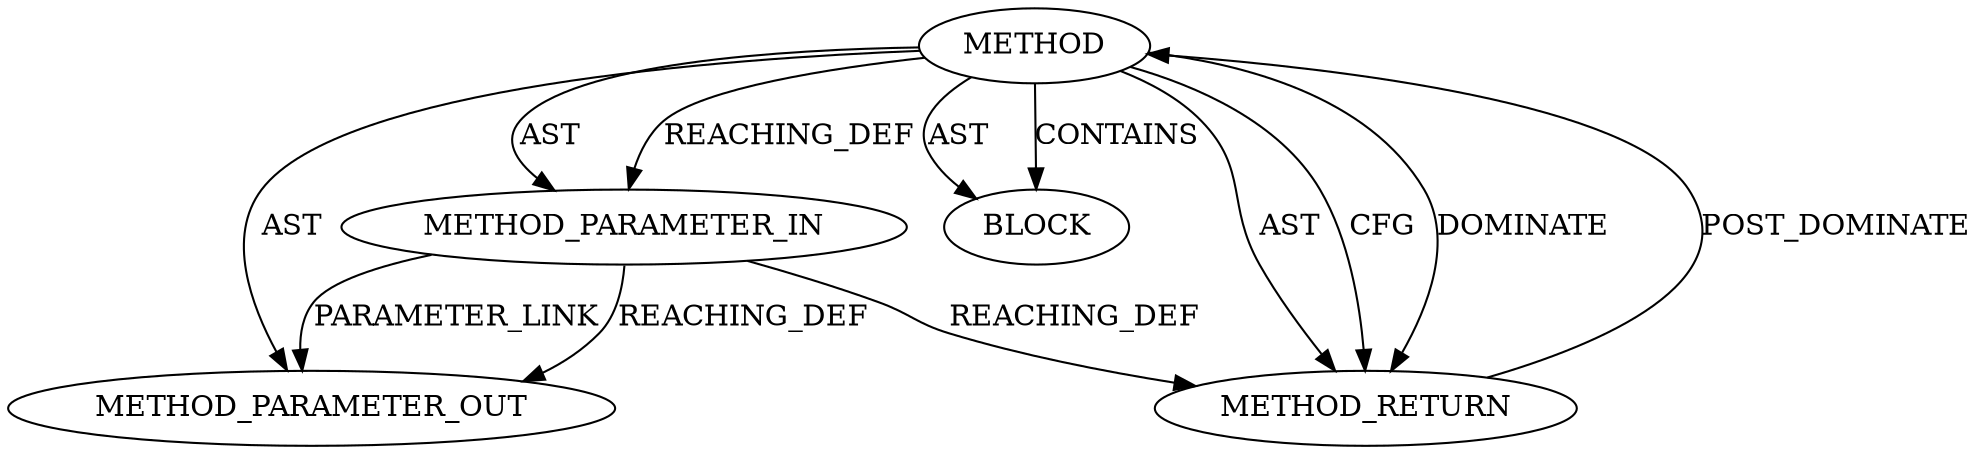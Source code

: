 digraph {
  20683 [label=METHOD AST_PARENT_TYPE="NAMESPACE_BLOCK" AST_PARENT_FULL_NAME="<global>" ORDER=0 CODE="<empty>" FULL_NAME="atomic_inc" IS_EXTERNAL=true FILENAME="<empty>" SIGNATURE="" NAME="atomic_inc"]
  22276 [label=METHOD_PARAMETER_OUT ORDER=1 CODE="p1" IS_VARIADIC=false TYPE_FULL_NAME="ANY" EVALUATION_STRATEGY="BY_VALUE" INDEX=1 NAME="p1"]
  20684 [label=METHOD_PARAMETER_IN ORDER=1 CODE="p1" IS_VARIADIC=false TYPE_FULL_NAME="ANY" EVALUATION_STRATEGY="BY_VALUE" INDEX=1 NAME="p1"]
  20685 [label=BLOCK ORDER=1 ARGUMENT_INDEX=1 CODE="<empty>" TYPE_FULL_NAME="ANY"]
  20686 [label=METHOD_RETURN ORDER=2 CODE="RET" TYPE_FULL_NAME="ANY" EVALUATION_STRATEGY="BY_VALUE"]
  20683 -> 20685 [label=AST ]
  20683 -> 20686 [label=AST ]
  20683 -> 20685 [label=CONTAINS ]
  20686 -> 20683 [label=POST_DOMINATE ]
  20683 -> 22276 [label=AST ]
  20683 -> 20684 [label=AST ]
  20683 -> 20686 [label=CFG ]
  20684 -> 22276 [label=PARAMETER_LINK ]
  20683 -> 20686 [label=DOMINATE ]
  20684 -> 22276 [label=REACHING_DEF VARIABLE="p1"]
  20684 -> 20686 [label=REACHING_DEF VARIABLE="p1"]
  20683 -> 20684 [label=REACHING_DEF VARIABLE=""]
}
